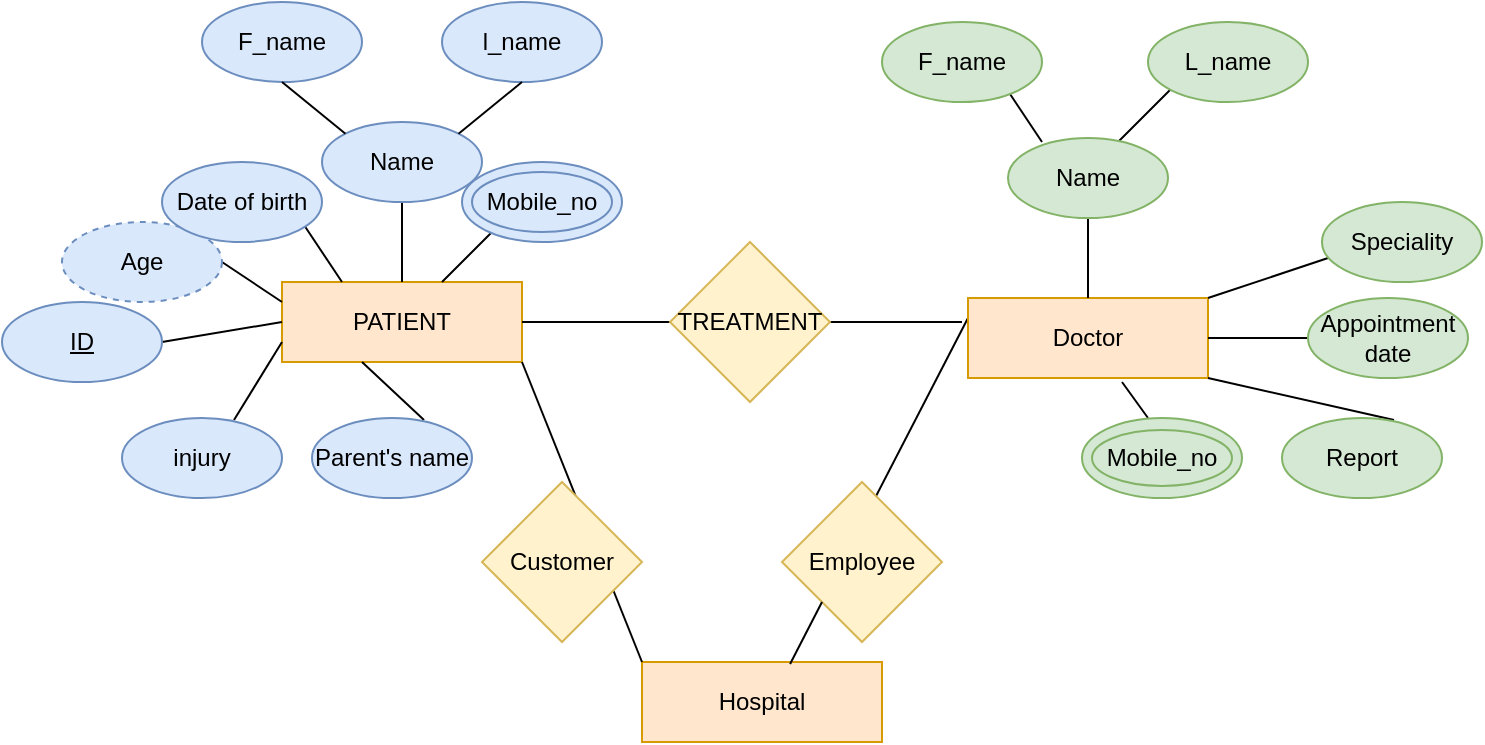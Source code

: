 <mxfile version="20.8.20" type="github">
  <diagram name="Page-1" id="SQmuCQHUIsnjFFqMDUfx">
    <mxGraphModel dx="880" dy="427" grid="1" gridSize="10" guides="1" tooltips="1" connect="1" arrows="1" fold="1" page="1" pageScale="1" pageWidth="827" pageHeight="1169" math="0" shadow="0">
      <root>
        <mxCell id="0" />
        <mxCell id="1" parent="0" />
        <mxCell id="jdDTEHVkWQtZIOward6--1" value="PATIENT" style="rounded=0;whiteSpace=wrap;html=1;fillColor=#ffe6cc;strokeColor=#d79b00;" vertex="1" parent="1">
          <mxGeometry x="180" y="180" width="120" height="40" as="geometry" />
        </mxCell>
        <mxCell id="jdDTEHVkWQtZIOward6--2" value="Hospital" style="rounded=0;whiteSpace=wrap;html=1;fillColor=#ffe6cc;strokeColor=#d79b00;" vertex="1" parent="1">
          <mxGeometry x="360" y="370" width="120" height="40" as="geometry" />
        </mxCell>
        <mxCell id="jdDTEHVkWQtZIOward6--4" value="" style="endArrow=none;html=1;rounded=0;exitX=1;exitY=1;exitDx=0;exitDy=0;entryX=0;entryY=0;entryDx=0;entryDy=0;entryPerimeter=0;" edge="1" parent="1" source="jdDTEHVkWQtZIOward6--1" target="jdDTEHVkWQtZIOward6--2">
          <mxGeometry width="50" height="50" relative="1" as="geometry">
            <mxPoint x="290" y="365" as="sourcePoint" />
            <mxPoint x="340" y="315" as="targetPoint" />
          </mxGeometry>
        </mxCell>
        <mxCell id="jdDTEHVkWQtZIOward6--5" value="" style="endArrow=none;html=1;rounded=0;entryX=0;entryY=0.25;entryDx=0;entryDy=0;" edge="1" parent="1" target="jdDTEHVkWQtZIOward6--26">
          <mxGeometry width="50" height="50" relative="1" as="geometry">
            <mxPoint x="460" y="320" as="sourcePoint" />
            <mxPoint x="520" y="210" as="targetPoint" />
          </mxGeometry>
        </mxCell>
        <mxCell id="jdDTEHVkWQtZIOward6--6" value="" style="endArrow=none;html=1;rounded=0;exitX=0.95;exitY=0.5;exitDx=0;exitDy=0;exitPerimeter=0;" edge="1" parent="1" source="jdDTEHVkWQtZIOward6--8">
          <mxGeometry width="50" height="50" relative="1" as="geometry">
            <mxPoint x="460" y="200" as="sourcePoint" />
            <mxPoint x="520" y="200" as="targetPoint" />
          </mxGeometry>
        </mxCell>
        <mxCell id="jdDTEHVkWQtZIOward6--7" value="" style="endArrow=none;html=1;rounded=0;entryX=0.075;entryY=0.5;entryDx=0;entryDy=0;entryPerimeter=0;" edge="1" parent="1" target="jdDTEHVkWQtZIOward6--8">
          <mxGeometry width="50" height="50" relative="1" as="geometry">
            <mxPoint x="300" y="200" as="sourcePoint" />
            <mxPoint x="370" y="200" as="targetPoint" />
          </mxGeometry>
        </mxCell>
        <mxCell id="jdDTEHVkWQtZIOward6--8" value="TREATMENT" style="rhombus;whiteSpace=wrap;html=1;fillColor=#fff2cc;strokeColor=#d6b656;" vertex="1" parent="1">
          <mxGeometry x="374" y="160" width="80" height="80" as="geometry" />
        </mxCell>
        <mxCell id="jdDTEHVkWQtZIOward6--9" value="" style="endArrow=none;html=1;rounded=0;" edge="1" parent="1">
          <mxGeometry width="50" height="50" relative="1" as="geometry">
            <mxPoint x="240" y="180" as="sourcePoint" />
            <mxPoint x="240" y="140" as="targetPoint" />
          </mxGeometry>
        </mxCell>
        <mxCell id="jdDTEHVkWQtZIOward6--10" value="" style="endArrow=none;html=1;rounded=0;" edge="1" parent="1">
          <mxGeometry width="50" height="50" relative="1" as="geometry">
            <mxPoint x="260" y="180" as="sourcePoint" />
            <mxPoint x="290" y="150" as="targetPoint" />
          </mxGeometry>
        </mxCell>
        <mxCell id="jdDTEHVkWQtZIOward6--11" value="" style="endArrow=none;html=1;rounded=0;" edge="1" parent="1">
          <mxGeometry width="50" height="50" relative="1" as="geometry">
            <mxPoint x="210" y="180" as="sourcePoint" />
            <mxPoint x="190" y="150" as="targetPoint" />
          </mxGeometry>
        </mxCell>
        <mxCell id="jdDTEHVkWQtZIOward6--12" value="" style="endArrow=none;html=1;rounded=0;" edge="1" parent="1">
          <mxGeometry width="50" height="50" relative="1" as="geometry">
            <mxPoint x="150" y="170" as="sourcePoint" />
            <mxPoint x="180" y="190" as="targetPoint" />
          </mxGeometry>
        </mxCell>
        <mxCell id="jdDTEHVkWQtZIOward6--13" value="" style="endArrow=none;html=1;rounded=0;exitX=0.7;exitY=0.025;exitDx=0;exitDy=0;exitPerimeter=0;" edge="1" parent="1" source="jdDTEHVkWQtZIOward6--18">
          <mxGeometry width="50" height="50" relative="1" as="geometry">
            <mxPoint x="150" y="230" as="sourcePoint" />
            <mxPoint x="180" y="210" as="targetPoint" />
          </mxGeometry>
        </mxCell>
        <mxCell id="jdDTEHVkWQtZIOward6--14" value="" style="endArrow=none;html=1;rounded=0;exitX=1;exitY=0.5;exitDx=0;exitDy=0;" edge="1" parent="1" source="jdDTEHVkWQtZIOward6--19">
          <mxGeometry width="50" height="50" relative="1" as="geometry">
            <mxPoint x="120" y="200" as="sourcePoint" />
            <mxPoint x="180" y="200" as="targetPoint" />
          </mxGeometry>
        </mxCell>
        <mxCell id="jdDTEHVkWQtZIOward6--15" value="" style="endArrow=none;html=1;rounded=0;exitX=0.7;exitY=0.025;exitDx=0;exitDy=0;exitPerimeter=0;" edge="1" parent="1" source="jdDTEHVkWQtZIOward6--25">
          <mxGeometry width="50" height="50" relative="1" as="geometry">
            <mxPoint x="200" y="240" as="sourcePoint" />
            <mxPoint x="220" y="220" as="targetPoint" />
          </mxGeometry>
        </mxCell>
        <mxCell id="jdDTEHVkWQtZIOward6--17" value="" style="ellipse;whiteSpace=wrap;html=1;fillColor=#dae8fc;strokeColor=#6c8ebf;" vertex="1" parent="1">
          <mxGeometry x="270" y="120" width="80" height="40" as="geometry" />
        </mxCell>
        <mxCell id="jdDTEHVkWQtZIOward6--18" value="injury" style="ellipse;whiteSpace=wrap;html=1;fillColor=#dae8fc;strokeColor=#6c8ebf;" vertex="1" parent="1">
          <mxGeometry x="100" y="248" width="80" height="40" as="geometry" />
        </mxCell>
        <mxCell id="jdDTEHVkWQtZIOward6--19" value="ID" style="ellipse;whiteSpace=wrap;html=1;fontStyle=4;fillColor=#dae8fc;strokeColor=#6c8ebf;" vertex="1" parent="1">
          <mxGeometry x="40" y="190" width="80" height="40" as="geometry" />
        </mxCell>
        <mxCell id="jdDTEHVkWQtZIOward6--20" value="Age" style="ellipse;whiteSpace=wrap;html=1;dashed=1;fillColor=#dae8fc;strokeColor=#6c8ebf;" vertex="1" parent="1">
          <mxGeometry x="70" y="150" width="80" height="40" as="geometry" />
        </mxCell>
        <mxCell id="jdDTEHVkWQtZIOward6--21" value="Date of birth" style="ellipse;whiteSpace=wrap;html=1;fillColor=#dae8fc;strokeColor=#6c8ebf;" vertex="1" parent="1">
          <mxGeometry x="120" y="120" width="80" height="40" as="geometry" />
        </mxCell>
        <mxCell id="jdDTEHVkWQtZIOward6--22" value="Name" style="ellipse;whiteSpace=wrap;html=1;fillColor=#dae8fc;strokeColor=#6c8ebf;" vertex="1" parent="1">
          <mxGeometry x="200" y="100" width="80" height="40" as="geometry" />
        </mxCell>
        <mxCell id="jdDTEHVkWQtZIOward6--25" value="Parent&#39;s name" style="ellipse;whiteSpace=wrap;html=1;fillColor=#dae8fc;strokeColor=#6c8ebf;" vertex="1" parent="1">
          <mxGeometry x="195" y="248" width="80" height="40" as="geometry" />
        </mxCell>
        <mxCell id="jdDTEHVkWQtZIOward6--26" value="Doctor" style="rounded=0;whiteSpace=wrap;html=1;fillColor=#ffe6cc;strokeColor=#d79b00;" vertex="1" parent="1">
          <mxGeometry x="523" y="188" width="120" height="40" as="geometry" />
        </mxCell>
        <mxCell id="jdDTEHVkWQtZIOward6--28" value="" style="endArrow=none;html=1;rounded=0;" edge="1" parent="1">
          <mxGeometry width="50" height="50" relative="1" as="geometry">
            <mxPoint x="583" y="188" as="sourcePoint" />
            <mxPoint x="583" y="148" as="targetPoint" />
          </mxGeometry>
        </mxCell>
        <mxCell id="jdDTEHVkWQtZIOward6--29" value="" style="endArrow=none;html=1;rounded=0;" edge="1" parent="1">
          <mxGeometry width="50" height="50" relative="1" as="geometry">
            <mxPoint x="598" y="110" as="sourcePoint" />
            <mxPoint x="628" y="80" as="targetPoint" />
          </mxGeometry>
        </mxCell>
        <mxCell id="jdDTEHVkWQtZIOward6--30" value="" style="endArrow=none;html=1;rounded=0;" edge="1" parent="1">
          <mxGeometry width="50" height="50" relative="1" as="geometry">
            <mxPoint x="560" y="110" as="sourcePoint" />
            <mxPoint x="540" y="80" as="targetPoint" />
          </mxGeometry>
        </mxCell>
        <mxCell id="jdDTEHVkWQtZIOward6--31" value="" style="endArrow=none;html=1;rounded=0;entryX=0.038;entryY=0.7;entryDx=0;entryDy=0;entryPerimeter=0;" edge="1" parent="1" target="jdDTEHVkWQtZIOward6--39">
          <mxGeometry width="50" height="50" relative="1" as="geometry">
            <mxPoint x="643" y="188" as="sourcePoint" />
            <mxPoint x="673" y="208" as="targetPoint" />
          </mxGeometry>
        </mxCell>
        <mxCell id="jdDTEHVkWQtZIOward6--32" value="" style="endArrow=none;html=1;rounded=0;exitX=0.7;exitY=0.025;exitDx=0;exitDy=0;exitPerimeter=0;entryX=1;entryY=1;entryDx=0;entryDy=0;" edge="1" parent="1" source="jdDTEHVkWQtZIOward6--37" target="jdDTEHVkWQtZIOward6--26">
          <mxGeometry width="50" height="50" relative="1" as="geometry">
            <mxPoint x="493" y="238" as="sourcePoint" />
            <mxPoint x="650" y="230" as="targetPoint" />
          </mxGeometry>
        </mxCell>
        <mxCell id="jdDTEHVkWQtZIOward6--33" value="" style="endArrow=none;html=1;rounded=0;exitX=1;exitY=0.5;exitDx=0;exitDy=0;entryX=1;entryY=0.5;entryDx=0;entryDy=0;" edge="1" parent="1" source="jdDTEHVkWQtZIOward6--38" target="jdDTEHVkWQtZIOward6--26">
          <mxGeometry width="50" height="50" relative="1" as="geometry">
            <mxPoint x="463" y="208" as="sourcePoint" />
            <mxPoint x="650" y="208" as="targetPoint" />
          </mxGeometry>
        </mxCell>
        <mxCell id="jdDTEHVkWQtZIOward6--35" value="" style="endArrow=none;html=1;rounded=0;" edge="1" parent="1">
          <mxGeometry width="50" height="50" relative="1" as="geometry">
            <mxPoint x="613" y="248" as="sourcePoint" />
            <mxPoint x="600" y="230" as="targetPoint" />
          </mxGeometry>
        </mxCell>
        <mxCell id="jdDTEHVkWQtZIOward6--36" value="L_name" style="ellipse;whiteSpace=wrap;html=1;fillColor=#d5e8d4;strokeColor=#82b366;" vertex="1" parent="1">
          <mxGeometry x="613" y="50" width="80" height="40" as="geometry" />
        </mxCell>
        <mxCell id="jdDTEHVkWQtZIOward6--37" value="Report" style="ellipse;whiteSpace=wrap;html=1;fillColor=#d5e8d4;strokeColor=#82b366;" vertex="1" parent="1">
          <mxGeometry x="680" y="248" width="80" height="40" as="geometry" />
        </mxCell>
        <mxCell id="jdDTEHVkWQtZIOward6--38" value="Appointment date" style="ellipse;whiteSpace=wrap;html=1;fillColor=#d5e8d4;strokeColor=#82b366;" vertex="1" parent="1">
          <mxGeometry x="693" y="188" width="80" height="40" as="geometry" />
        </mxCell>
        <mxCell id="jdDTEHVkWQtZIOward6--39" value="Speciality" style="ellipse;whiteSpace=wrap;html=1;fillColor=#d5e8d4;strokeColor=#82b366;" vertex="1" parent="1">
          <mxGeometry x="700" y="140" width="80" height="40" as="geometry" />
        </mxCell>
        <mxCell id="jdDTEHVkWQtZIOward6--40" value="F_name" style="ellipse;whiteSpace=wrap;html=1;fillColor=#d5e8d4;strokeColor=#82b366;" vertex="1" parent="1">
          <mxGeometry x="480" y="50" width="80" height="40" as="geometry" />
        </mxCell>
        <mxCell id="jdDTEHVkWQtZIOward6--41" value="Name" style="ellipse;whiteSpace=wrap;html=1;fillColor=#d5e8d4;strokeColor=#82b366;" vertex="1" parent="1">
          <mxGeometry x="543" y="108" width="80" height="40" as="geometry" />
        </mxCell>
        <mxCell id="jdDTEHVkWQtZIOward6--42" value="" style="ellipse;whiteSpace=wrap;html=1;fillColor=#d5e8d4;strokeColor=#82b366;" vertex="1" parent="1">
          <mxGeometry x="580" y="248" width="80" height="40" as="geometry" />
        </mxCell>
        <mxCell id="jdDTEHVkWQtZIOward6--43" value="Mobile_no" style="ellipse;whiteSpace=wrap;html=1;fillColor=#d5e8d4;strokeColor=#82b366;" vertex="1" parent="1">
          <mxGeometry x="585" y="254" width="70" height="28" as="geometry" />
        </mxCell>
        <mxCell id="jdDTEHVkWQtZIOward6--62" value="Mobile_no" style="ellipse;whiteSpace=wrap;html=1;fillColor=#dae8fc;strokeColor=#6c8ebf;" vertex="1" parent="1">
          <mxGeometry x="275" y="125" width="70" height="30" as="geometry" />
        </mxCell>
        <mxCell id="jdDTEHVkWQtZIOward6--64" value="F_name" style="ellipse;whiteSpace=wrap;html=1;fillColor=#dae8fc;strokeColor=#6c8ebf;" vertex="1" parent="1">
          <mxGeometry x="140" y="40" width="80" height="40" as="geometry" />
        </mxCell>
        <mxCell id="jdDTEHVkWQtZIOward6--65" value="l_name" style="ellipse;whiteSpace=wrap;html=1;fillColor=#dae8fc;strokeColor=#6c8ebf;" vertex="1" parent="1">
          <mxGeometry x="260" y="40" width="80" height="40" as="geometry" />
        </mxCell>
        <mxCell id="jdDTEHVkWQtZIOward6--66" value="" style="endArrow=none;html=1;rounded=0;exitX=1;exitY=0;exitDx=0;exitDy=0;" edge="1" parent="1" source="jdDTEHVkWQtZIOward6--22">
          <mxGeometry width="50" height="50" relative="1" as="geometry">
            <mxPoint x="250" y="130" as="sourcePoint" />
            <mxPoint x="300" y="80" as="targetPoint" />
          </mxGeometry>
        </mxCell>
        <mxCell id="jdDTEHVkWQtZIOward6--67" value="" style="endArrow=none;html=1;rounded=0;entryX=0.5;entryY=1;entryDx=0;entryDy=0;exitX=0;exitY=0;exitDx=0;exitDy=0;" edge="1" parent="1" source="jdDTEHVkWQtZIOward6--22" target="jdDTEHVkWQtZIOward6--64">
          <mxGeometry width="50" height="50" relative="1" as="geometry">
            <mxPoint x="220" y="100" as="sourcePoint" />
            <mxPoint x="270" y="50" as="targetPoint" />
          </mxGeometry>
        </mxCell>
        <mxCell id="jdDTEHVkWQtZIOward6--68" value="Customer" style="rhombus;whiteSpace=wrap;html=1;fillColor=#fff2cc;strokeColor=#d6b656;" vertex="1" parent="1">
          <mxGeometry x="280" y="280" width="80" height="80" as="geometry" />
        </mxCell>
        <mxCell id="jdDTEHVkWQtZIOward6--69" value="Employee" style="rhombus;whiteSpace=wrap;html=1;fillColor=#fff2cc;strokeColor=#d6b656;" vertex="1" parent="1">
          <mxGeometry x="430" y="280" width="80" height="80" as="geometry" />
        </mxCell>
        <mxCell id="jdDTEHVkWQtZIOward6--70" value="" style="endArrow=none;html=1;rounded=0;exitX=0.617;exitY=0.025;exitDx=0;exitDy=0;exitPerimeter=0;" edge="1" parent="1" source="jdDTEHVkWQtZIOward6--2">
          <mxGeometry width="50" height="50" relative="1" as="geometry">
            <mxPoint x="400" y="390" as="sourcePoint" />
            <mxPoint x="450" y="340" as="targetPoint" />
          </mxGeometry>
        </mxCell>
      </root>
    </mxGraphModel>
  </diagram>
</mxfile>
